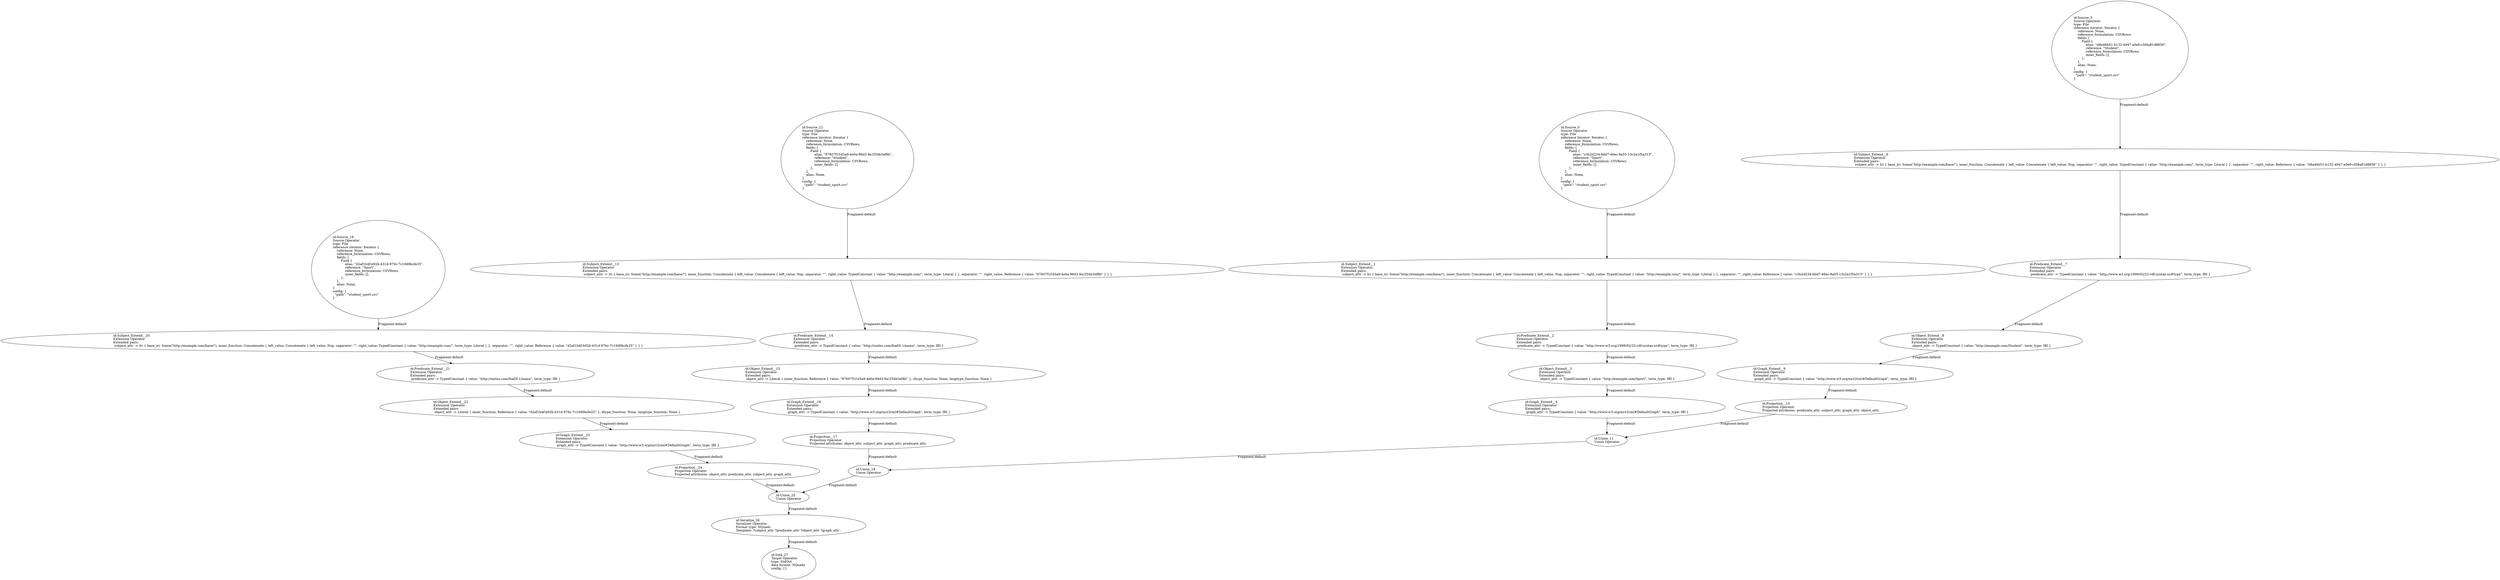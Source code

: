 digraph {
    0 [ label = "id:Source_0 \lSource Operator\ltype: File \lreference iterator: Iterator {\l    reference: None,\l    reference_formulation: CSVRows,\l    fields: [\l        Field {\l            alias: \"c3b2d234-8dd7-46ec-8a55-13c2a1f5a313\",\l            reference: \"Sport\",\l            reference_formulation: CSVRows,\l            inner_fields: [],\l        },\l    ],\l    alias: None,\l} \lconfig: {\l  \"path\": \"student_sport.csv\"\l}\l             " ]
    1 [ label = "id:Subject_Extend__1 \lExtension Operator\lExtended pairs: \l subject_attr -> Iri { base_iri: Some(\"http://example.com/base/\"), inner_function: Concatenate { left_value: Concatenate { left_value: Nop, separator: \"\", right_value: TypedConstant { value: \"http://example.com/\", term_type: Literal } }, separator: \"\", right_value: Reference { value: \"c3b2d234-8dd7-46ec-8a55-13c2a1f5a313\" } } }" ]
    2 [ label = "id:Predicate_Extend__2 \lExtension Operator\lExtended pairs: \l predicate_attr -> TypedConstant { value: \"http://www.w3.org/1999/02/22-rdf-syntax-ns#type\", term_type: IRI }" ]
    3 [ label = "id:Object_Extend__3 \lExtension Operator\lExtended pairs: \l object_attr -> TypedConstant { value: \"http://example.com/Sport\", term_type: IRI }" ]
    4 [ label = "id:Graph_Extend__4 \lExtension Operator\lExtended pairs: \l graph_attr -> TypedConstant { value: \"http://www.w3.org/ns/r2rml#DefaultGraph\", term_type: IRI }" ]
    5 [ label = "id:Source_5 \lSource Operator\ltype: File \lreference iterator: Iterator {\l    reference: None,\l    reference_formulation: CSVRows,\l    fields: [\l        Field {\l            alias: \"d8a46b51-b132-4947-a0e6-c5f4a81d8856\",\l            reference: \"Student\",\l            reference_formulation: CSVRows,\l            inner_fields: [],\l        },\l    ],\l    alias: None,\l} \lconfig: {\l  \"path\": \"student_sport.csv\"\l}\l             " ]
    6 [ label = "id:Subject_Extend__6 \lExtension Operator\lExtended pairs: \l subject_attr -> Iri { base_iri: Some(\"http://example.com/base/\"), inner_function: Concatenate { left_value: Concatenate { left_value: Nop, separator: \"\", right_value: TypedConstant { value: \"http://example.com/\", term_type: Literal } }, separator: \"\", right_value: Reference { value: \"d8a46b51-b132-4947-a0e6-c5f4a81d8856\" } } }" ]
    7 [ label = "id:Predicate_Extend__7 \lExtension Operator\lExtended pairs: \l predicate_attr -> TypedConstant { value: \"http://www.w3.org/1999/02/22-rdf-syntax-ns#type\", term_type: IRI }" ]
    8 [ label = "id:Object_Extend__8 \lExtension Operator\lExtended pairs: \l object_attr -> TypedConstant { value: \"http://example.com/Student\", term_type: IRI }" ]
    9 [ label = "id:Graph_Extend__9 \lExtension Operator\lExtended pairs: \l graph_attr -> TypedConstant { value: \"http://www.w3.org/ns/r2rml#DefaultGraph\", term_type: IRI }" ]
    10 [ label = "id:Projection__10 \lProjection Operator\lProjected attributes: predicate_attr, subject_attr, graph_attr, object_attr, " ]
    11 [ label = "id:Union_11 \lUnion Operator\l" ]
    12 [ label = "id:Source_12 \lSource Operator\ltype: File \lreference iterator: Iterator {\l    reference: None,\l    reference_formulation: CSVRows,\l    fields: [\l        Field {\l            alias: \"87607f1f-d3a9-4e0a-96d3-9a1f34b3ef8b\",\l            reference: \"Student\",\l            reference_formulation: CSVRows,\l            inner_fields: [],\l        },\l    ],\l    alias: None,\l} \lconfig: {\l  \"path\": \"student_sport.csv\"\l}\l             " ]
    13 [ label = "id:Subject_Extend__13 \lExtension Operator\lExtended pairs: \l subject_attr -> Iri { base_iri: Some(\"http://example.com/base/\"), inner_function: Concatenate { left_value: Concatenate { left_value: Nop, separator: \"\", right_value: TypedConstant { value: \"http://example.com/\", term_type: Literal } }, separator: \"\", right_value: Reference { value: \"87607f1f-d3a9-4e0a-96d3-9a1f34b3ef8b\" } } }" ]
    14 [ label = "id:Predicate_Extend__14 \lExtension Operator\lExtended pairs: \l predicate_attr -> TypedConstant { value: \"http://xmlns.com/foaf/0.1/name\", term_type: IRI }" ]
    15 [ label = "id:Object_Extend__15 \lExtension Operator\lExtended pairs: \l object_attr -> Literal { inner_function: Reference { value: \"87607f1f-d3a9-4e0a-96d3-9a1f34b3ef8b\" }, dtype_function: None, langtype_function: None }" ]
    16 [ label = "id:Graph_Extend__16 \lExtension Operator\lExtended pairs: \l graph_attr -> TypedConstant { value: \"http://www.w3.org/ns/r2rml#DefaultGraph\", term_type: IRI }" ]
    17 [ label = "id:Projection__17 \lProjection Operator\lProjected attributes: object_attr, subject_attr, graph_attr, predicate_attr, " ]
    18 [ label = "id:Union_18 \lUnion Operator\l" ]
    19 [ label = "id:Source_19 \lSource Operator\ltype: File \lreference iterator: Iterator {\l    reference: None,\l    reference_formulation: CSVRows,\l    fields: [\l        Field {\l            alias: \"d2af1b4f-b92b-431d-976c-7c19d9bcfe25\",\l            reference: \"Sport\",\l            reference_formulation: CSVRows,\l            inner_fields: [],\l        },\l    ],\l    alias: None,\l} \lconfig: {\l  \"path\": \"student_sport.csv\"\l}\l             " ]
    20 [ label = "id:Subject_Extend__20 \lExtension Operator\lExtended pairs: \l subject_attr -> Iri { base_iri: Some(\"http://example.com/base/\"), inner_function: Concatenate { left_value: Concatenate { left_value: Nop, separator: \"\", right_value: TypedConstant { value: \"http://example.com/\", term_type: Literal } }, separator: \"\", right_value: Reference { value: \"d2af1b4f-b92b-431d-976c-7c19d9bcfe25\" } } }" ]
    21 [ label = "id:Predicate_Extend__21 \lExtension Operator\lExtended pairs: \l predicate_attr -> TypedConstant { value: \"http://xmlns.com/foaf/0.1/name\", term_type: IRI }" ]
    22 [ label = "id:Object_Extend__22 \lExtension Operator\lExtended pairs: \l object_attr -> Literal { inner_function: Reference { value: \"d2af1b4f-b92b-431d-976c-7c19d9bcfe25\" }, dtype_function: None, langtype_function: None }" ]
    23 [ label = "id:Graph_Extend__23 \lExtension Operator\lExtended pairs: \l graph_attr -> TypedConstant { value: \"http://www.w3.org/ns/r2rml#DefaultGraph\", term_type: IRI }" ]
    24 [ label = "id:Projection__24 \lProjection Operator\lProjected attributes: object_attr, predicate_attr, subject_attr, graph_attr, " ]
    25 [ label = "id:Union_25 \lUnion Operator\l" ]
    26 [ label = "id:Serialize_26 \lSerializer Operator\lFormat type: NQuads\lTemplate: ?subject_attr ?predicate_attr ?object_attr ?graph_attr ." ]
    27 [ label = "id:Sink_27 \lTarget Operator\ltype: StdOut \ldata format: NQuads \lconfig: {}\l             " ]
    0 -> 1 [ label = "Fragment:default" ]
    1 -> 2 [ label = "Fragment:default" ]
    2 -> 3 [ label = "Fragment:default" ]
    3 -> 4 [ label = "Fragment:default" ]
    5 -> 6 [ label = "Fragment:default" ]
    6 -> 7 [ label = "Fragment:default" ]
    7 -> 8 [ label = "Fragment:default" ]
    8 -> 9 [ label = "Fragment:default" ]
    9 -> 10 [ label = "Fragment:default" ]
    4 -> 11 [ label = "Fragment:default" ]
    10 -> 11 [ label = "Fragment:default" ]
    12 -> 13 [ label = "Fragment:default" ]
    13 -> 14 [ label = "Fragment:default" ]
    14 -> 15 [ label = "Fragment:default" ]
    15 -> 16 [ label = "Fragment:default" ]
    16 -> 17 [ label = "Fragment:default" ]
    11 -> 18 [ label = "Fragment:default" ]
    17 -> 18 [ label = "Fragment:default" ]
    19 -> 20 [ label = "Fragment:default" ]
    20 -> 21 [ label = "Fragment:default" ]
    21 -> 22 [ label = "Fragment:default" ]
    22 -> 23 [ label = "Fragment:default" ]
    23 -> 24 [ label = "Fragment:default" ]
    18 -> 25 [ label = "Fragment:default" ]
    24 -> 25 [ label = "Fragment:default" ]
    25 -> 26 [ label = "Fragment:default" ]
    26 -> 27 [ label = "Fragment:default" ]
}
